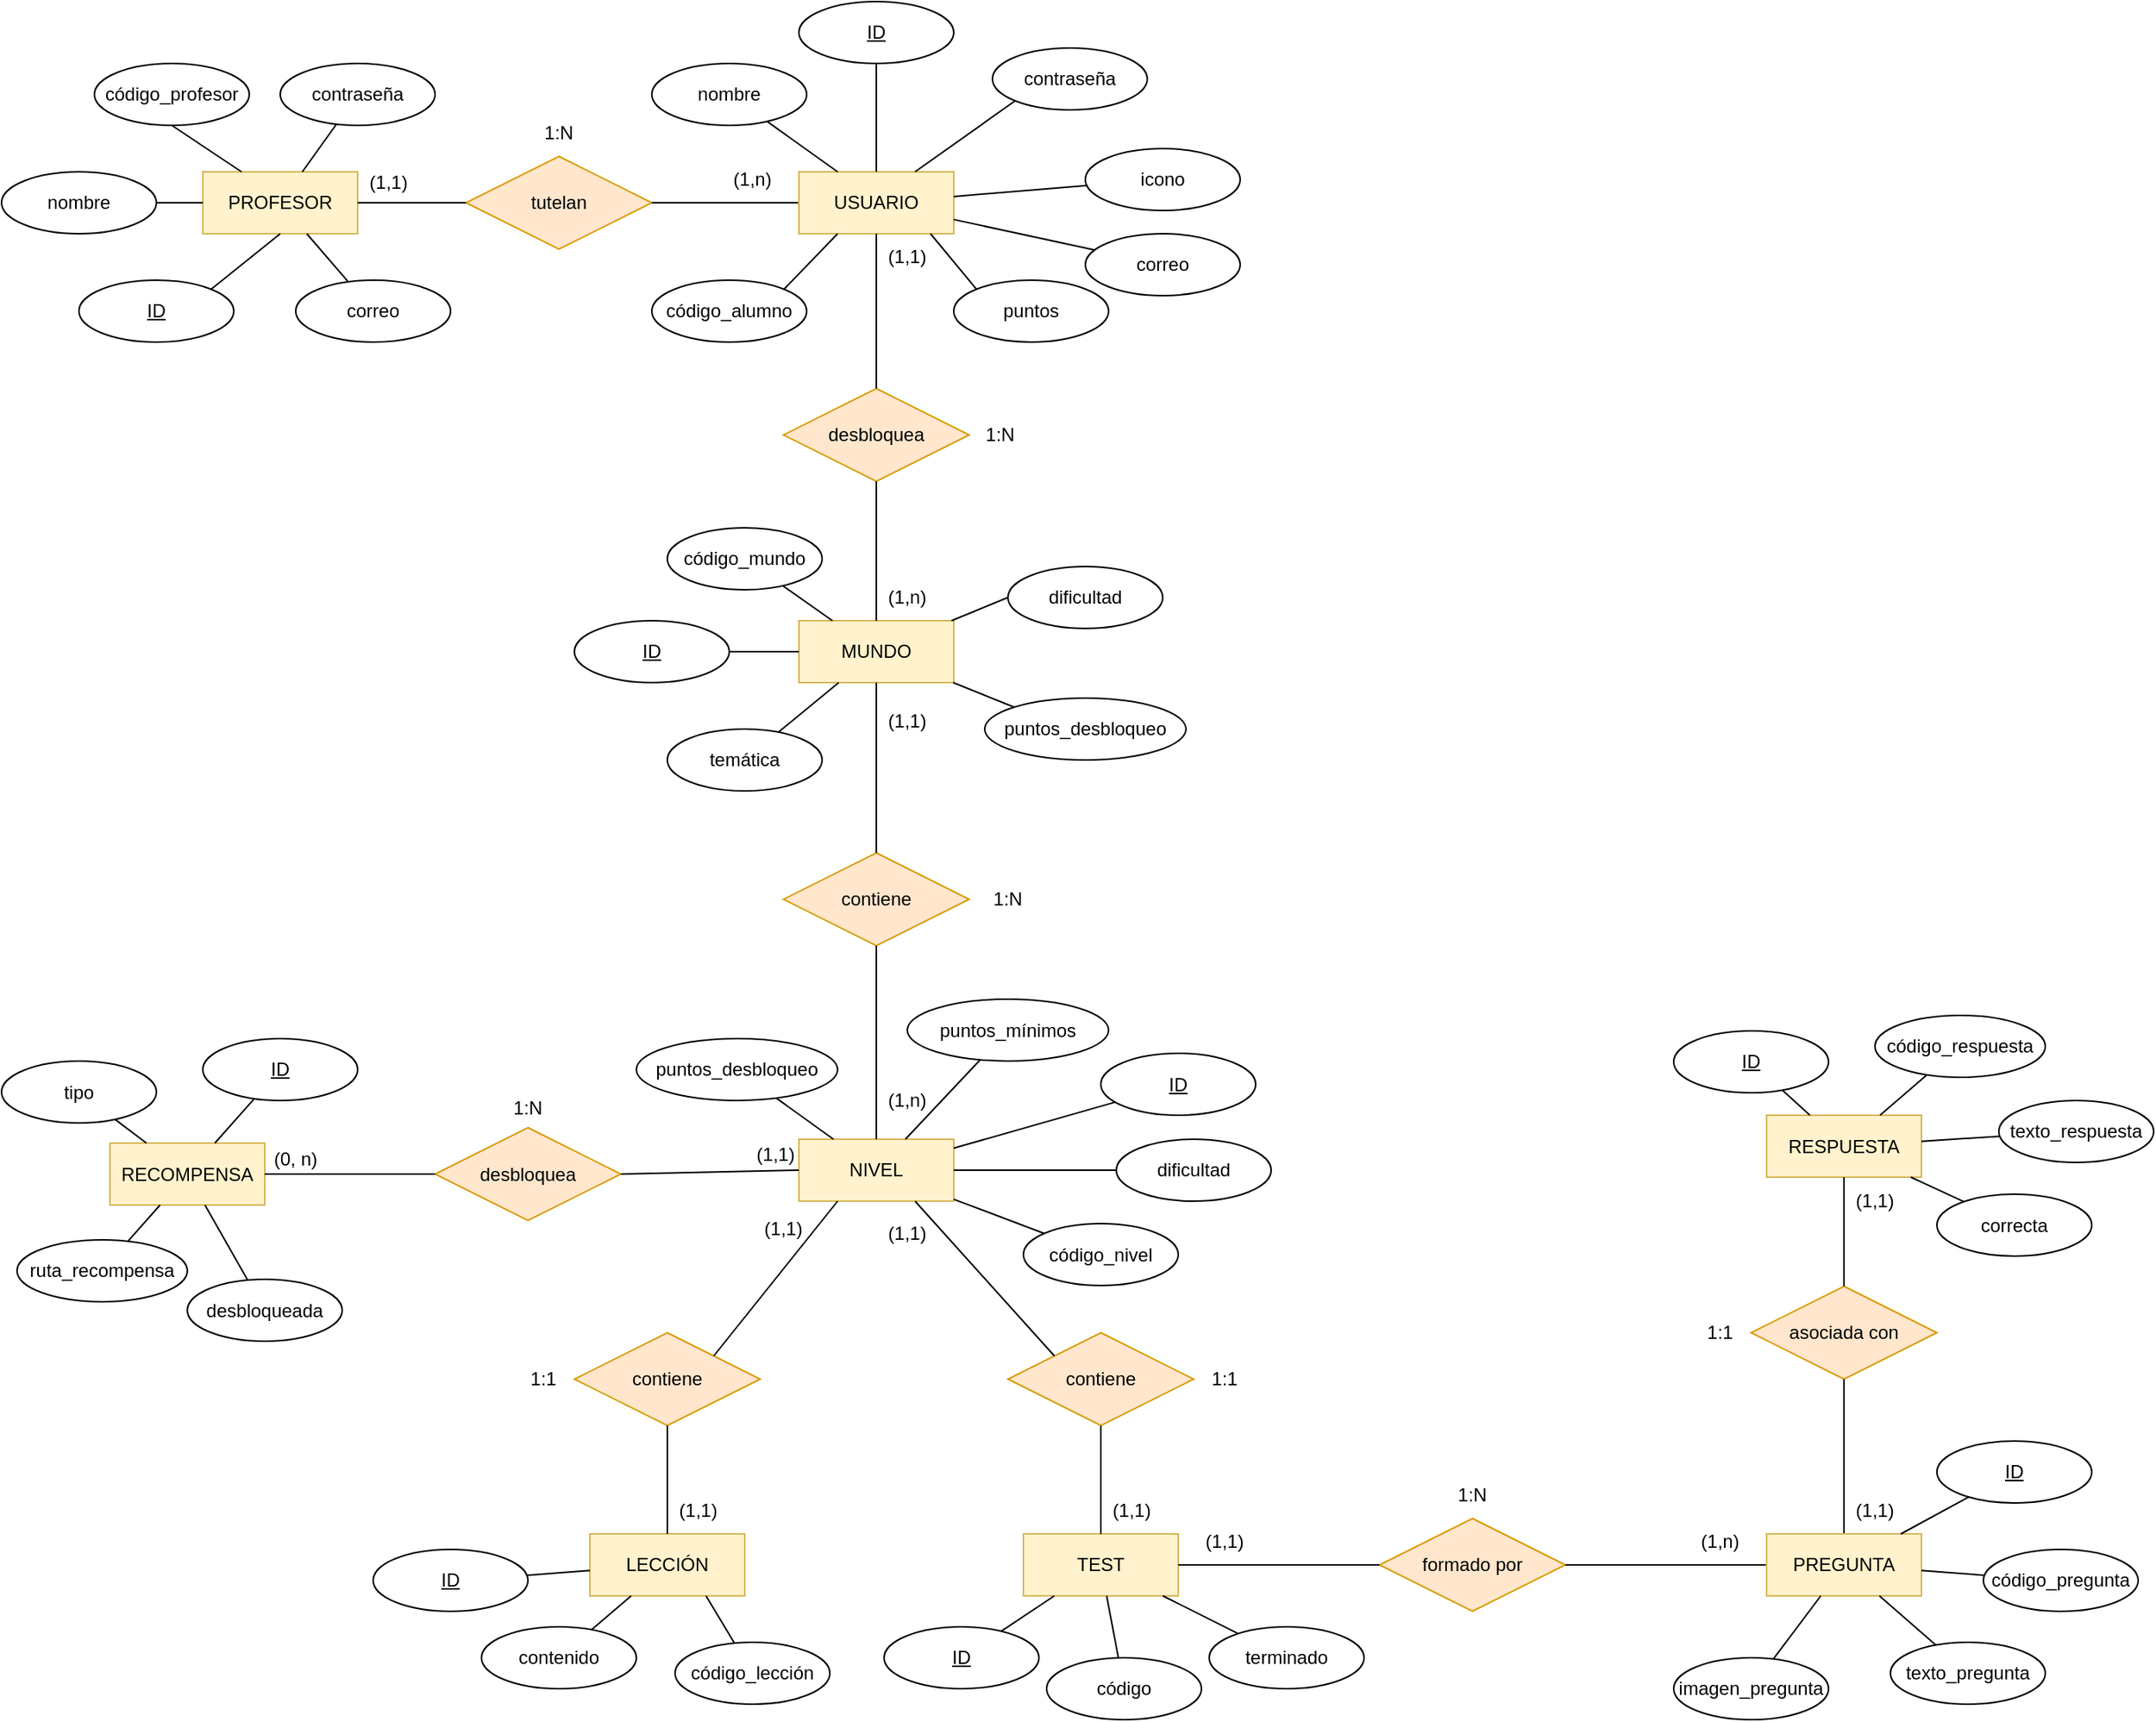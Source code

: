 <mxfile version="17.4.0" type="device"><diagram id="2SZATzoJ7jyjZa-QuBkc" name="Page-1"><mxGraphModel dx="868" dy="450" grid="1" gridSize="10" guides="1" tooltips="1" connect="1" arrows="1" fold="1" page="1" pageScale="1" pageWidth="1920" pageHeight="1200" math="0" shadow="0"><root><mxCell id="0"/><mxCell id="1" parent="0"/><mxCell id="1OOTAHwgdG0HFkxsUobN-11" value="tutelan" style="shape=rhombus;perimeter=rhombusPerimeter;whiteSpace=wrap;html=1;align=center;fillColor=#ffe6cc;strokeColor=#d79b00;" parent="1" vertex="1"><mxGeometry x="320" y="160" width="120" height="60" as="geometry"/></mxCell><mxCell id="1OOTAHwgdG0HFkxsUobN-17" value="" style="endArrow=none;html=1;rounded=0;entryX=0;entryY=0.5;entryDx=0;entryDy=0;exitX=1;exitY=0.5;exitDx=0;exitDy=0;" parent="1" source="1OOTAHwgdG0HFkxsUobN-11" target="1OOTAHwgdG0HFkxsUobN-19" edge="1"><mxGeometry relative="1" as="geometry"><mxPoint x="450" y="220" as="sourcePoint"/><mxPoint x="525" y="190.0" as="targetPoint"/></mxGeometry></mxCell><mxCell id="1OOTAHwgdG0HFkxsUobN-18" value="1:N" style="text;html=1;strokeColor=none;fillColor=none;align=center;verticalAlign=middle;whiteSpace=wrap;rounded=0;" parent="1" vertex="1"><mxGeometry x="350" y="130" width="60" height="30" as="geometry"/></mxCell><mxCell id="1OOTAHwgdG0HFkxsUobN-19" value="USUARIO" style="whiteSpace=wrap;html=1;align=center;fillColor=#fff2cc;strokeColor=#d6b656;" parent="1" vertex="1"><mxGeometry x="535" y="170" width="100" height="40" as="geometry"/></mxCell><mxCell id="1OOTAHwgdG0HFkxsUobN-20" value="PROFESOR" style="whiteSpace=wrap;html=1;align=center;fillColor=#fff2cc;strokeColor=#d6b656;" parent="1" vertex="1"><mxGeometry x="150" y="170" width="100" height="40" as="geometry"/></mxCell><mxCell id="1OOTAHwgdG0HFkxsUobN-21" value="" style="endArrow=none;html=1;rounded=0;entryX=1;entryY=0.5;entryDx=0;entryDy=0;exitX=0;exitY=0.5;exitDx=0;exitDy=0;" parent="1" source="1OOTAHwgdG0HFkxsUobN-11" target="1OOTAHwgdG0HFkxsUobN-20" edge="1"><mxGeometry relative="1" as="geometry"><mxPoint x="260" y="270" as="sourcePoint"/><mxPoint x="545" y="200.0" as="targetPoint"/></mxGeometry></mxCell><mxCell id="1OOTAHwgdG0HFkxsUobN-27" value="(1,1)" style="text;html=1;strokeColor=none;fillColor=none;align=center;verticalAlign=middle;whiteSpace=wrap;rounded=0;" parent="1" vertex="1"><mxGeometry x="240" y="162" width="60" height="30" as="geometry"/></mxCell><mxCell id="1OOTAHwgdG0HFkxsUobN-28" value="(1,n)" style="text;html=1;strokeColor=none;fillColor=none;align=center;verticalAlign=middle;whiteSpace=wrap;rounded=0;" parent="1" vertex="1"><mxGeometry x="475" y="160" width="60" height="30" as="geometry"/></mxCell><mxCell id="1OOTAHwgdG0HFkxsUobN-31" value="RECOMPENSA" style="whiteSpace=wrap;html=1;align=center;fillColor=#fff2cc;strokeColor=#d6b656;" parent="1" vertex="1"><mxGeometry x="90" y="797.5" width="100" height="40" as="geometry"/></mxCell><mxCell id="1OOTAHwgdG0HFkxsUobN-32" value="LECCIÓN" style="whiteSpace=wrap;html=1;align=center;fillColor=#fff2cc;strokeColor=#d6b656;" parent="1" vertex="1"><mxGeometry x="400" y="1050" width="100" height="40" as="geometry"/></mxCell><mxCell id="1OOTAHwgdG0HFkxsUobN-33" value="MUNDO" style="whiteSpace=wrap;html=1;align=center;fillColor=#fff2cc;strokeColor=#d6b656;" parent="1" vertex="1"><mxGeometry x="535" y="460" width="100" height="40" as="geometry"/></mxCell><mxCell id="1OOTAHwgdG0HFkxsUobN-34" value="NIVEL" style="whiteSpace=wrap;html=1;align=center;fillColor=#fff2cc;strokeColor=#d6b656;" parent="1" vertex="1"><mxGeometry x="535" y="795" width="100" height="40" as="geometry"/></mxCell><mxCell id="1OOTAHwgdG0HFkxsUobN-35" value="TEST" style="whiteSpace=wrap;html=1;align=center;fillColor=#fff2cc;strokeColor=#d6b656;" parent="1" vertex="1"><mxGeometry x="680" y="1050" width="100" height="40" as="geometry"/></mxCell><mxCell id="1OOTAHwgdG0HFkxsUobN-37" value="RESPUESTA" style="whiteSpace=wrap;html=1;align=center;fillColor=#fff2cc;strokeColor=#d6b656;" parent="1" vertex="1"><mxGeometry x="1160" y="779.5" width="100" height="40" as="geometry"/></mxCell><mxCell id="1OOTAHwgdG0HFkxsUobN-39" value="desbloquea" style="shape=rhombus;perimeter=rhombusPerimeter;whiteSpace=wrap;html=1;align=center;fillColor=#ffe6cc;strokeColor=#d79b00;" parent="1" vertex="1"><mxGeometry x="525" y="310" width="120" height="60" as="geometry"/></mxCell><mxCell id="1OOTAHwgdG0HFkxsUobN-41" value="" style="endArrow=none;html=1;rounded=0;exitX=0.5;exitY=1;exitDx=0;exitDy=0;entryX=0.5;entryY=0;entryDx=0;entryDy=0;" parent="1" source="1OOTAHwgdG0HFkxsUobN-19" target="1OOTAHwgdG0HFkxsUobN-39" edge="1"><mxGeometry relative="1" as="geometry"><mxPoint x="510" y="330" as="sourcePoint"/><mxPoint x="670" y="330" as="targetPoint"/></mxGeometry></mxCell><mxCell id="1OOTAHwgdG0HFkxsUobN-42" value="" style="endArrow=none;html=1;rounded=0;exitX=0.5;exitY=1;exitDx=0;exitDy=0;entryX=0.5;entryY=0;entryDx=0;entryDy=0;" parent="1" source="1OOTAHwgdG0HFkxsUobN-39" target="1OOTAHwgdG0HFkxsUobN-33" edge="1"><mxGeometry relative="1" as="geometry"><mxPoint x="595.0" y="290.0" as="sourcePoint"/><mxPoint x="595.0" y="350.0" as="targetPoint"/></mxGeometry></mxCell><mxCell id="1OOTAHwgdG0HFkxsUobN-43" value="1:N" style="text;html=1;strokeColor=none;fillColor=none;align=center;verticalAlign=middle;whiteSpace=wrap;rounded=0;" parent="1" vertex="1"><mxGeometry x="635" y="325" width="60" height="30" as="geometry"/></mxCell><mxCell id="1OOTAHwgdG0HFkxsUobN-44" value="(1,1)" style="text;html=1;strokeColor=none;fillColor=none;align=center;verticalAlign=middle;whiteSpace=wrap;rounded=0;" parent="1" vertex="1"><mxGeometry x="575" y="210" width="60" height="30" as="geometry"/></mxCell><mxCell id="1OOTAHwgdG0HFkxsUobN-45" value="(1,n)" style="text;html=1;strokeColor=none;fillColor=none;align=center;verticalAlign=middle;whiteSpace=wrap;rounded=0;" parent="1" vertex="1"><mxGeometry x="575" y="430" width="60" height="30" as="geometry"/></mxCell><mxCell id="1OOTAHwgdG0HFkxsUobN-46" value="contiene" style="shape=rhombus;perimeter=rhombusPerimeter;whiteSpace=wrap;html=1;align=center;fillColor=#ffe6cc;strokeColor=#d79b00;" parent="1" vertex="1"><mxGeometry x="525" y="610" width="120" height="60" as="geometry"/></mxCell><mxCell id="1OOTAHwgdG0HFkxsUobN-47" value="" style="endArrow=none;html=1;rounded=0;exitX=0.5;exitY=1;exitDx=0;exitDy=0;entryX=0.5;entryY=0;entryDx=0;entryDy=0;" parent="1" source="1OOTAHwgdG0HFkxsUobN-33" target="1OOTAHwgdG0HFkxsUobN-46" edge="1"><mxGeometry relative="1" as="geometry"><mxPoint x="510" y="610" as="sourcePoint"/><mxPoint x="670" y="610" as="targetPoint"/></mxGeometry></mxCell><mxCell id="1OOTAHwgdG0HFkxsUobN-48" value="" style="endArrow=none;html=1;rounded=0;exitX=0.5;exitY=1;exitDx=0;exitDy=0;entryX=0.5;entryY=0;entryDx=0;entryDy=0;" parent="1" source="1OOTAHwgdG0HFkxsUobN-46" target="1OOTAHwgdG0HFkxsUobN-34" edge="1"><mxGeometry relative="1" as="geometry"><mxPoint x="510" y="610" as="sourcePoint"/><mxPoint x="670" y="610" as="targetPoint"/></mxGeometry></mxCell><mxCell id="1OOTAHwgdG0HFkxsUobN-49" value="desbloquea" style="shape=rhombus;perimeter=rhombusPerimeter;whiteSpace=wrap;html=1;align=center;fillColor=#ffe6cc;strokeColor=#d79b00;" parent="1" vertex="1"><mxGeometry x="300" y="787.5" width="120" height="60" as="geometry"/></mxCell><mxCell id="J61Rb-ca9GSPEGgq18AX-1" value="" style="endArrow=none;html=1;rounded=0;entryX=1;entryY=0.5;entryDx=0;entryDy=0;" parent="1" source="1OOTAHwgdG0HFkxsUobN-49" target="1OOTAHwgdG0HFkxsUobN-31" edge="1"><mxGeometry relative="1" as="geometry"><mxPoint x="280" y="815" as="sourcePoint"/><mxPoint x="505" y="805" as="targetPoint"/></mxGeometry></mxCell><mxCell id="J61Rb-ca9GSPEGgq18AX-2" value="" style="endArrow=none;html=1;rounded=0;exitX=0;exitY=0.5;exitDx=0;exitDy=0;entryX=1;entryY=0.5;entryDx=0;entryDy=0;" parent="1" source="1OOTAHwgdG0HFkxsUobN-34" target="1OOTAHwgdG0HFkxsUobN-49" edge="1"><mxGeometry relative="1" as="geometry"><mxPoint x="605" y="765" as="sourcePoint"/><mxPoint x="605" y="815" as="targetPoint"/></mxGeometry></mxCell><mxCell id="J61Rb-ca9GSPEGgq18AX-5" value="contiene" style="shape=rhombus;perimeter=rhombusPerimeter;whiteSpace=wrap;html=1;align=center;fillColor=#ffe6cc;strokeColor=#d79b00;" parent="1" vertex="1"><mxGeometry x="390" y="920" width="120" height="60" as="geometry"/></mxCell><mxCell id="J61Rb-ca9GSPEGgq18AX-6" value="contiene" style="shape=rhombus;perimeter=rhombusPerimeter;whiteSpace=wrap;html=1;align=center;fillColor=#ffe6cc;strokeColor=#d79b00;" parent="1" vertex="1"><mxGeometry x="670" y="920" width="120" height="60" as="geometry"/></mxCell><mxCell id="J61Rb-ca9GSPEGgq18AX-7" value="formado por" style="shape=rhombus;perimeter=rhombusPerimeter;whiteSpace=wrap;html=1;align=center;fillColor=#ffe6cc;strokeColor=#d79b00;" parent="1" vertex="1"><mxGeometry x="910" y="1040" width="120" height="60" as="geometry"/></mxCell><mxCell id="J61Rb-ca9GSPEGgq18AX-8" value="asociada con" style="shape=rhombus;perimeter=rhombusPerimeter;whiteSpace=wrap;html=1;align=center;fillColor=#ffe6cc;strokeColor=#d79b00;" parent="1" vertex="1"><mxGeometry x="1150" y="890" width="120" height="60" as="geometry"/></mxCell><mxCell id="J61Rb-ca9GSPEGgq18AX-9" value="" style="endArrow=none;html=1;rounded=0;exitX=0.25;exitY=1;exitDx=0;exitDy=0;entryX=1;entryY=0;entryDx=0;entryDy=0;" parent="1" source="1OOTAHwgdG0HFkxsUobN-34" target="J61Rb-ca9GSPEGgq18AX-5" edge="1"><mxGeometry relative="1" as="geometry"><mxPoint x="545" y="825" as="sourcePoint"/><mxPoint x="500" y="825" as="targetPoint"/></mxGeometry></mxCell><mxCell id="J61Rb-ca9GSPEGgq18AX-10" value="" style="endArrow=none;html=1;rounded=0;exitX=0.75;exitY=1;exitDx=0;exitDy=0;entryX=0;entryY=0;entryDx=0;entryDy=0;" parent="1" source="1OOTAHwgdG0HFkxsUobN-34" target="J61Rb-ca9GSPEGgq18AX-6" edge="1"><mxGeometry relative="1" as="geometry"><mxPoint x="555" y="760" as="sourcePoint"/><mxPoint x="510" y="760" as="targetPoint"/></mxGeometry></mxCell><mxCell id="J61Rb-ca9GSPEGgq18AX-11" value="" style="endArrow=none;html=1;rounded=0;entryX=0.5;entryY=0;entryDx=0;entryDy=0;" parent="1" source="J61Rb-ca9GSPEGgq18AX-5" target="1OOTAHwgdG0HFkxsUobN-32" edge="1"><mxGeometry relative="1" as="geometry"><mxPoint x="620.0" y="930" as="sourcePoint"/><mxPoint x="640.0" y="985" as="targetPoint"/></mxGeometry></mxCell><mxCell id="J61Rb-ca9GSPEGgq18AX-12" value="" style="endArrow=none;html=1;rounded=0;exitX=0.5;exitY=1;exitDx=0;exitDy=0;entryX=0.5;entryY=0;entryDx=0;entryDy=0;" parent="1" source="J61Rb-ca9GSPEGgq18AX-6" target="1OOTAHwgdG0HFkxsUobN-35" edge="1"><mxGeometry relative="1" as="geometry"><mxPoint x="660.0" y="945" as="sourcePoint"/><mxPoint x="680.0" y="1000" as="targetPoint"/></mxGeometry></mxCell><mxCell id="J61Rb-ca9GSPEGgq18AX-14" value="" style="endArrow=none;html=1;rounded=0;entryX=1;entryY=0.5;entryDx=0;entryDy=0;" parent="1" source="AXG7xw45uUZ14vOBNyc1-51" target="J61Rb-ca9GSPEGgq18AX-7" edge="1"><mxGeometry relative="1" as="geometry"><mxPoint x="1240" y="1070" as="sourcePoint"/><mxPoint x="1670" y="880.5" as="targetPoint"/></mxGeometry></mxCell><mxCell id="J61Rb-ca9GSPEGgq18AX-15" value="" style="endArrow=none;html=1;rounded=0;exitX=0.5;exitY=0;exitDx=0;exitDy=0;entryX=0.5;entryY=1;entryDx=0;entryDy=0;" parent="1" source="J61Rb-ca9GSPEGgq18AX-8" target="1OOTAHwgdG0HFkxsUobN-37" edge="1"><mxGeometry relative="1" as="geometry"><mxPoint x="1420" y="995" as="sourcePoint"/><mxPoint x="1410" y="1025" as="targetPoint"/></mxGeometry></mxCell><mxCell id="J61Rb-ca9GSPEGgq18AX-16" value="" style="endArrow=none;html=1;rounded=0;entryX=0.5;entryY=1;entryDx=0;entryDy=0;" parent="1" source="AXG7xw45uUZ14vOBNyc1-51" target="J61Rb-ca9GSPEGgq18AX-8" edge="1"><mxGeometry relative="1" as="geometry"><mxPoint x="1210" y="1050" as="sourcePoint"/><mxPoint x="1420" y="965" as="targetPoint"/></mxGeometry></mxCell><mxCell id="J61Rb-ca9GSPEGgq18AX-17" value="(1,n)" style="text;html=1;strokeColor=none;fillColor=none;align=center;verticalAlign=middle;whiteSpace=wrap;rounded=0;" parent="1" vertex="1"><mxGeometry x="575" y="755" width="60" height="30" as="geometry"/></mxCell><mxCell id="J61Rb-ca9GSPEGgq18AX-18" value="(1,1)" style="text;html=1;strokeColor=none;fillColor=none;align=center;verticalAlign=middle;whiteSpace=wrap;rounded=0;" parent="1" vertex="1"><mxGeometry x="575" y="510" width="60" height="30" as="geometry"/></mxCell><mxCell id="J61Rb-ca9GSPEGgq18AX-19" value="1:N" style="text;html=1;strokeColor=none;fillColor=none;align=center;verticalAlign=middle;whiteSpace=wrap;rounded=0;" parent="1" vertex="1"><mxGeometry x="640" y="625" width="60" height="30" as="geometry"/></mxCell><mxCell id="J61Rb-ca9GSPEGgq18AX-20" value="(1,1)" style="text;html=1;strokeColor=none;fillColor=none;align=center;verticalAlign=middle;whiteSpace=wrap;rounded=0;" parent="1" vertex="1"><mxGeometry x="490" y="790" width="60" height="30" as="geometry"/></mxCell><mxCell id="J61Rb-ca9GSPEGgq18AX-21" value="(0, n)" style="text;html=1;strokeColor=none;fillColor=none;align=center;verticalAlign=middle;whiteSpace=wrap;rounded=0;" parent="1" vertex="1"><mxGeometry x="180" y="792.5" width="60" height="30" as="geometry"/></mxCell><mxCell id="J61Rb-ca9GSPEGgq18AX-22" value="1:N" style="text;html=1;strokeColor=none;fillColor=none;align=center;verticalAlign=middle;whiteSpace=wrap;rounded=0;" parent="1" vertex="1"><mxGeometry x="330" y="760" width="60" height="30" as="geometry"/></mxCell><mxCell id="J61Rb-ca9GSPEGgq18AX-26" value="(1,1)" style="text;html=1;strokeColor=none;fillColor=none;align=center;verticalAlign=middle;whiteSpace=wrap;rounded=0;" parent="1" vertex="1"><mxGeometry x="440" y="1020" width="60" height="30" as="geometry"/></mxCell><mxCell id="J61Rb-ca9GSPEGgq18AX-27" value="(1,1)" style="text;html=1;strokeColor=none;fillColor=none;align=center;verticalAlign=middle;whiteSpace=wrap;rounded=0;" parent="1" vertex="1"><mxGeometry x="495" y="837.5" width="60" height="30" as="geometry"/></mxCell><mxCell id="J61Rb-ca9GSPEGgq18AX-28" value="(1,1)" style="text;html=1;strokeColor=none;fillColor=none;align=center;verticalAlign=middle;whiteSpace=wrap;rounded=0;" parent="1" vertex="1"><mxGeometry x="720" y="1020" width="60" height="30" as="geometry"/></mxCell><mxCell id="J61Rb-ca9GSPEGgq18AX-29" value="(1,1)" style="text;html=1;strokeColor=none;fillColor=none;align=center;verticalAlign=middle;whiteSpace=wrap;rounded=0;" parent="1" vertex="1"><mxGeometry x="780" y="1040" width="60" height="30" as="geometry"/></mxCell><mxCell id="J61Rb-ca9GSPEGgq18AX-30" value="1:1" style="text;html=1;strokeColor=none;fillColor=none;align=center;verticalAlign=middle;whiteSpace=wrap;rounded=0;" parent="1" vertex="1"><mxGeometry x="340" y="935" width="60" height="30" as="geometry"/></mxCell><mxCell id="J61Rb-ca9GSPEGgq18AX-31" value="1:1" style="text;html=1;strokeColor=none;fillColor=none;align=center;verticalAlign=middle;whiteSpace=wrap;rounded=0;" parent="1" vertex="1"><mxGeometry x="780" y="935" width="60" height="30" as="geometry"/></mxCell><mxCell id="J61Rb-ca9GSPEGgq18AX-32" value="(1,n)" style="text;html=1;strokeColor=none;fillColor=none;align=center;verticalAlign=middle;whiteSpace=wrap;rounded=0;" parent="1" vertex="1"><mxGeometry x="1100" y="1040" width="60" height="30" as="geometry"/></mxCell><mxCell id="J61Rb-ca9GSPEGgq18AX-33" value="(1,1)" style="text;html=1;strokeColor=none;fillColor=none;align=center;verticalAlign=middle;whiteSpace=wrap;rounded=0;" parent="1" vertex="1"><mxGeometry x="575" y="840.5" width="60" height="30" as="geometry"/></mxCell><mxCell id="J61Rb-ca9GSPEGgq18AX-34" value="" style="endArrow=none;html=1;rounded=0;" parent="1" source="J61Rb-ca9GSPEGgq18AX-7" target="1OOTAHwgdG0HFkxsUobN-35" edge="1"><mxGeometry relative="1" as="geometry"><mxPoint x="910" y="1005" as="sourcePoint"/><mxPoint x="920" y="990" as="targetPoint"/></mxGeometry></mxCell><mxCell id="J61Rb-ca9GSPEGgq18AX-35" value="1:N" style="text;html=1;strokeColor=none;fillColor=none;align=center;verticalAlign=middle;whiteSpace=wrap;rounded=0;" parent="1" vertex="1"><mxGeometry x="940" y="1010" width="60" height="30" as="geometry"/></mxCell><mxCell id="J61Rb-ca9GSPEGgq18AX-36" value="(1,1)" style="text;html=1;strokeColor=none;fillColor=none;align=center;verticalAlign=middle;whiteSpace=wrap;rounded=0;" parent="1" vertex="1"><mxGeometry x="1200" y="1020" width="60" height="30" as="geometry"/></mxCell><mxCell id="J61Rb-ca9GSPEGgq18AX-37" value="(1,1)" style="text;html=1;strokeColor=none;fillColor=none;align=center;verticalAlign=middle;whiteSpace=wrap;rounded=0;" parent="1" vertex="1"><mxGeometry x="1200" y="819.5" width="60" height="30" as="geometry"/></mxCell><mxCell id="J61Rb-ca9GSPEGgq18AX-38" value="1:1" style="text;html=1;strokeColor=none;fillColor=none;align=center;verticalAlign=middle;whiteSpace=wrap;rounded=0;" parent="1" vertex="1"><mxGeometry x="1100" y="905" width="60" height="30" as="geometry"/></mxCell><mxCell id="AXG7xw45uUZ14vOBNyc1-2" value="ID" style="ellipse;whiteSpace=wrap;html=1;align=center;fontStyle=4;" parent="1" vertex="1"><mxGeometry x="70" y="240" width="100" height="40" as="geometry"/></mxCell><mxCell id="AXG7xw45uUZ14vOBNyc1-3" value="nombre" style="ellipse;whiteSpace=wrap;html=1;align=center;" parent="1" vertex="1"><mxGeometry x="20" y="170" width="100" height="40" as="geometry"/></mxCell><mxCell id="AXG7xw45uUZ14vOBNyc1-4" value="código_profesor" style="ellipse;whiteSpace=wrap;html=1;align=center;" parent="1" vertex="1"><mxGeometry x="80" y="100" width="100" height="40" as="geometry"/></mxCell><mxCell id="AXG7xw45uUZ14vOBNyc1-5" value="" style="endArrow=none;html=1;rounded=0;entryX=0.5;entryY=1;entryDx=0;entryDy=0;exitX=1;exitY=0;exitDx=0;exitDy=0;" parent="1" source="AXG7xw45uUZ14vOBNyc1-2" target="1OOTAHwgdG0HFkxsUobN-20" edge="1"><mxGeometry relative="1" as="geometry"><mxPoint x="450" y="200.0" as="sourcePoint"/><mxPoint x="545" y="200.0" as="targetPoint"/></mxGeometry></mxCell><mxCell id="AXG7xw45uUZ14vOBNyc1-6" value="" style="endArrow=none;html=1;rounded=0;exitX=1;exitY=0.5;exitDx=0;exitDy=0;" parent="1" source="AXG7xw45uUZ14vOBNyc1-3" edge="1"><mxGeometry relative="1" as="geometry"><mxPoint x="460" y="210.0" as="sourcePoint"/><mxPoint x="150" y="190" as="targetPoint"/></mxGeometry></mxCell><mxCell id="AXG7xw45uUZ14vOBNyc1-7" value="" style="endArrow=none;html=1;rounded=0;entryX=0.25;entryY=0;entryDx=0;entryDy=0;exitX=0.5;exitY=1;exitDx=0;exitDy=0;" parent="1" source="AXG7xw45uUZ14vOBNyc1-4" target="1OOTAHwgdG0HFkxsUobN-20" edge="1"><mxGeometry relative="1" as="geometry"><mxPoint x="470" y="220.0" as="sourcePoint"/><mxPoint x="565" y="220.0" as="targetPoint"/></mxGeometry></mxCell><mxCell id="AXG7xw45uUZ14vOBNyc1-8" value="ID" style="ellipse;whiteSpace=wrap;html=1;align=center;fontStyle=4;" parent="1" vertex="1"><mxGeometry x="535" y="60" width="100" height="40" as="geometry"/></mxCell><mxCell id="AXG7xw45uUZ14vOBNyc1-9" value="nombre" style="ellipse;whiteSpace=wrap;html=1;align=center;" parent="1" vertex="1"><mxGeometry x="440" y="100" width="100" height="40" as="geometry"/></mxCell><mxCell id="AXG7xw45uUZ14vOBNyc1-10" value="código_alumno" style="ellipse;whiteSpace=wrap;html=1;align=center;" parent="1" vertex="1"><mxGeometry x="440" y="240" width="100" height="40" as="geometry"/></mxCell><mxCell id="AXG7xw45uUZ14vOBNyc1-11" value="contraseña" style="ellipse;whiteSpace=wrap;html=1;align=center;" parent="1" vertex="1"><mxGeometry x="660" y="90" width="100" height="40" as="geometry"/></mxCell><mxCell id="AXG7xw45uUZ14vOBNyc1-12" value="icono" style="ellipse;whiteSpace=wrap;html=1;align=center;" parent="1" vertex="1"><mxGeometry x="720" y="155" width="100" height="40" as="geometry"/></mxCell><mxCell id="AXG7xw45uUZ14vOBNyc1-13" value="puntos" style="ellipse;whiteSpace=wrap;html=1;align=center;" parent="1" vertex="1"><mxGeometry x="635" y="240" width="100" height="40" as="geometry"/></mxCell><mxCell id="AXG7xw45uUZ14vOBNyc1-14" value="" style="endArrow=none;html=1;rounded=0;entryX=0.25;entryY=1;entryDx=0;entryDy=0;exitX=1;exitY=0;exitDx=0;exitDy=0;" parent="1" source="AXG7xw45uUZ14vOBNyc1-10" target="1OOTAHwgdG0HFkxsUobN-19" edge="1"><mxGeometry relative="1" as="geometry"><mxPoint x="140" y="150.0" as="sourcePoint"/><mxPoint x="185" y="180.0" as="targetPoint"/></mxGeometry></mxCell><mxCell id="AXG7xw45uUZ14vOBNyc1-15" value="" style="endArrow=none;html=1;rounded=0;entryX=0.75;entryY=0;entryDx=0;entryDy=0;exitX=0;exitY=0;exitDx=0;exitDy=0;" parent="1" source="AXG7xw45uUZ14vOBNyc1-13" target="1OOTAHwgdG0HFkxsUobN-44" edge="1"><mxGeometry relative="1" as="geometry"><mxPoint x="535.355" y="255.858" as="sourcePoint"/><mxPoint x="570" y="220.0" as="targetPoint"/></mxGeometry></mxCell><mxCell id="AXG7xw45uUZ14vOBNyc1-16" value="" style="endArrow=none;html=1;rounded=0;entryX=0.25;entryY=0;entryDx=0;entryDy=0;" parent="1" source="AXG7xw45uUZ14vOBNyc1-9" target="1OOTAHwgdG0HFkxsUobN-19" edge="1"><mxGeometry relative="1" as="geometry"><mxPoint x="545.355" y="265.858" as="sourcePoint"/><mxPoint x="560" y="180" as="targetPoint"/></mxGeometry></mxCell><mxCell id="AXG7xw45uUZ14vOBNyc1-17" value="" style="endArrow=none;html=1;rounded=0;entryX=0.5;entryY=0;entryDx=0;entryDy=0;" parent="1" source="AXG7xw45uUZ14vOBNyc1-8" target="1OOTAHwgdG0HFkxsUobN-19" edge="1"><mxGeometry relative="1" as="geometry"><mxPoint x="555.355" y="275.858" as="sourcePoint"/><mxPoint x="590" y="240.0" as="targetPoint"/></mxGeometry></mxCell><mxCell id="AXG7xw45uUZ14vOBNyc1-18" value="" style="endArrow=none;html=1;rounded=0;entryX=0.75;entryY=0;entryDx=0;entryDy=0;exitX=0;exitY=1;exitDx=0;exitDy=0;" parent="1" source="AXG7xw45uUZ14vOBNyc1-11" target="1OOTAHwgdG0HFkxsUobN-19" edge="1"><mxGeometry relative="1" as="geometry"><mxPoint x="565.355" y="285.858" as="sourcePoint"/><mxPoint x="600" y="250.0" as="targetPoint"/></mxGeometry></mxCell><mxCell id="AXG7xw45uUZ14vOBNyc1-19" value="" style="endArrow=none;html=1;rounded=0;" parent="1" source="AXG7xw45uUZ14vOBNyc1-12" target="1OOTAHwgdG0HFkxsUobN-19" edge="1"><mxGeometry relative="1" as="geometry"><mxPoint x="575.355" y="295.858" as="sourcePoint"/><mxPoint x="840" y="120" as="targetPoint"/></mxGeometry></mxCell><mxCell id="AXG7xw45uUZ14vOBNyc1-20" value="ID" style="ellipse;whiteSpace=wrap;html=1;align=center;fontStyle=4;" parent="1" vertex="1"><mxGeometry x="390" y="460" width="100" height="40" as="geometry"/></mxCell><mxCell id="AXG7xw45uUZ14vOBNyc1-21" value="código_mundo" style="ellipse;whiteSpace=wrap;html=1;align=center;" parent="1" vertex="1"><mxGeometry x="450" y="400" width="100" height="40" as="geometry"/></mxCell><mxCell id="AXG7xw45uUZ14vOBNyc1-22" value="temática" style="ellipse;whiteSpace=wrap;html=1;align=center;" parent="1" vertex="1"><mxGeometry x="450" y="530" width="100" height="40" as="geometry"/></mxCell><mxCell id="AXG7xw45uUZ14vOBNyc1-23" value="dificultad" style="ellipse;whiteSpace=wrap;html=1;align=center;" parent="1" vertex="1"><mxGeometry x="670" y="425" width="100" height="40" as="geometry"/></mxCell><mxCell id="AXG7xw45uUZ14vOBNyc1-24" value="puntos_desbloqueo" style="ellipse;whiteSpace=wrap;html=1;align=center;" parent="1" vertex="1"><mxGeometry x="655" y="510" width="130" height="40" as="geometry"/></mxCell><mxCell id="AXG7xw45uUZ14vOBNyc1-25" value="" style="endArrow=none;html=1;rounded=0;exitX=0;exitY=0.5;exitDx=0;exitDy=0;" parent="1" source="AXG7xw45uUZ14vOBNyc1-23" target="1OOTAHwgdG0HFkxsUobN-33" edge="1"><mxGeometry relative="1" as="geometry"><mxPoint x="659.645" y="255.858" as="sourcePoint"/><mxPoint x="630" y="220.0" as="targetPoint"/></mxGeometry></mxCell><mxCell id="AXG7xw45uUZ14vOBNyc1-26" value="" style="endArrow=none;html=1;rounded=0;entryX=0;entryY=0;entryDx=0;entryDy=0;" parent="1" source="1OOTAHwgdG0HFkxsUobN-33" target="AXG7xw45uUZ14vOBNyc1-24" edge="1"><mxGeometry relative="1" as="geometry"><mxPoint x="680.0" y="455" as="sourcePoint"/><mxPoint x="643.571" y="470" as="targetPoint"/></mxGeometry></mxCell><mxCell id="AXG7xw45uUZ14vOBNyc1-27" value="" style="endArrow=none;html=1;rounded=0;" parent="1" source="AXG7xw45uUZ14vOBNyc1-21" target="1OOTAHwgdG0HFkxsUobN-33" edge="1"><mxGeometry relative="1" as="geometry"><mxPoint x="644.912" y="510" as="sourcePoint"/><mxPoint x="684.293" y="525.78" as="targetPoint"/></mxGeometry></mxCell><mxCell id="AXG7xw45uUZ14vOBNyc1-28" value="" style="endArrow=none;html=1;rounded=0;" parent="1" source="AXG7xw45uUZ14vOBNyc1-20" target="1OOTAHwgdG0HFkxsUobN-33" edge="1"><mxGeometry relative="1" as="geometry"><mxPoint x="534.335" y="447.471" as="sourcePoint"/><mxPoint x="566.667" y="470" as="targetPoint"/></mxGeometry></mxCell><mxCell id="AXG7xw45uUZ14vOBNyc1-29" value="" style="endArrow=none;html=1;rounded=0;" parent="1" source="AXG7xw45uUZ14vOBNyc1-22" target="1OOTAHwgdG0HFkxsUobN-33" edge="1"><mxGeometry relative="1" as="geometry"><mxPoint x="500" y="490" as="sourcePoint"/><mxPoint x="545" y="490" as="targetPoint"/></mxGeometry></mxCell><mxCell id="AXG7xw45uUZ14vOBNyc1-30" value="ID" style="ellipse;whiteSpace=wrap;html=1;align=center;fontStyle=4;" parent="1" vertex="1"><mxGeometry x="150" y="730" width="100" height="40" as="geometry"/></mxCell><mxCell id="AXG7xw45uUZ14vOBNyc1-31" value="tipo" style="ellipse;whiteSpace=wrap;html=1;align=center;" parent="1" vertex="1"><mxGeometry x="20" y="744.5" width="100" height="40" as="geometry"/></mxCell><mxCell id="AXG7xw45uUZ14vOBNyc1-32" value="ruta_recompensa" style="ellipse;whiteSpace=wrap;html=1;align=center;" parent="1" vertex="1"><mxGeometry x="30" y="860" width="110" height="40" as="geometry"/></mxCell><mxCell id="AXG7xw45uUZ14vOBNyc1-33" value="desbloqueada" style="ellipse;whiteSpace=wrap;html=1;align=center;" parent="1" vertex="1"><mxGeometry x="140" y="885.5" width="100" height="40" as="geometry"/></mxCell><mxCell id="AXG7xw45uUZ14vOBNyc1-34" value="" style="endArrow=none;html=1;rounded=0;" parent="1" source="1OOTAHwgdG0HFkxsUobN-31" target="AXG7xw45uUZ14vOBNyc1-30" edge="1"><mxGeometry relative="1" as="geometry"><mxPoint x="341.463" y="825.732" as="sourcePoint"/><mxPoint x="200" y="827.5" as="targetPoint"/></mxGeometry></mxCell><mxCell id="AXG7xw45uUZ14vOBNyc1-35" value="" style="endArrow=none;html=1;rounded=0;" parent="1" source="AXG7xw45uUZ14vOBNyc1-31" target="1OOTAHwgdG0HFkxsUobN-31" edge="1"><mxGeometry relative="1" as="geometry"><mxPoint x="167.741" y="807.5" as="sourcePoint"/><mxPoint x="193.17" y="778.833" as="targetPoint"/></mxGeometry></mxCell><mxCell id="AXG7xw45uUZ14vOBNyc1-36" value="" style="endArrow=none;html=1;rounded=0;" parent="1" source="AXG7xw45uUZ14vOBNyc1-32" target="1OOTAHwgdG0HFkxsUobN-31" edge="1"><mxGeometry relative="1" as="geometry"><mxPoint x="103.128" y="792.232" as="sourcePoint"/><mxPoint x="123.585" y="807.5" as="targetPoint"/></mxGeometry></mxCell><mxCell id="AXG7xw45uUZ14vOBNyc1-37" value="" style="endArrow=none;html=1;rounded=0;" parent="1" source="AXG7xw45uUZ14vOBNyc1-33" target="1OOTAHwgdG0HFkxsUobN-31" edge="1"><mxGeometry relative="1" as="geometry"><mxPoint x="100.714" y="871.797" as="sourcePoint"/><mxPoint x="127.6" y="847.5" as="targetPoint"/></mxGeometry></mxCell><mxCell id="AXG7xw45uUZ14vOBNyc1-38" value="ID" style="ellipse;whiteSpace=wrap;html=1;align=center;fontStyle=4;" parent="1" vertex="1"><mxGeometry x="260" y="1060" width="100" height="40" as="geometry"/></mxCell><mxCell id="AXG7xw45uUZ14vOBNyc1-39" value="código_lección" style="ellipse;whiteSpace=wrap;html=1;align=center;" parent="1" vertex="1"><mxGeometry x="455" y="1120" width="100" height="40" as="geometry"/></mxCell><mxCell id="AXG7xw45uUZ14vOBNyc1-40" value="contenido" style="ellipse;whiteSpace=wrap;html=1;align=center;" parent="1" vertex="1"><mxGeometry x="330" y="1110" width="100" height="40" as="geometry"/></mxCell><mxCell id="AXG7xw45uUZ14vOBNyc1-41" value="" style="endArrow=none;html=1;rounded=0;" parent="1" source="AXG7xw45uUZ14vOBNyc1-38" target="1OOTAHwgdG0HFkxsUobN-32" edge="1"><mxGeometry relative="1" as="geometry"><mxPoint x="188.802" y="876.008" as="sourcePoint"/><mxPoint x="161.364" y="827.5" as="targetPoint"/></mxGeometry></mxCell><mxCell id="AXG7xw45uUZ14vOBNyc1-42" value="" style="endArrow=none;html=1;rounded=0;" parent="1" source="AXG7xw45uUZ14vOBNyc1-40" target="1OOTAHwgdG0HFkxsUobN-32" edge="1"><mxGeometry relative="1" as="geometry"><mxPoint x="369.382" y="1086.865" as="sourcePoint"/><mxPoint x="410" y="1083.571" as="targetPoint"/></mxGeometry></mxCell><mxCell id="AXG7xw45uUZ14vOBNyc1-43" value="" style="endArrow=none;html=1;rounded=0;entryX=0.75;entryY=1;entryDx=0;entryDy=0;" parent="1" source="AXG7xw45uUZ14vOBNyc1-39" target="1OOTAHwgdG0HFkxsUobN-32" edge="1"><mxGeometry relative="1" as="geometry"><mxPoint x="418.57" y="1121.43" as="sourcePoint"/><mxPoint x="440" y="1100" as="targetPoint"/></mxGeometry></mxCell><mxCell id="AXG7xw45uUZ14vOBNyc1-44" value="ID" style="ellipse;whiteSpace=wrap;html=1;align=center;fontStyle=4;" parent="1" vertex="1"><mxGeometry x="590" y="1110" width="100" height="40" as="geometry"/></mxCell><mxCell id="AXG7xw45uUZ14vOBNyc1-45" value="código" style="ellipse;whiteSpace=wrap;html=1;align=center;" parent="1" vertex="1"><mxGeometry x="695" y="1130" width="100" height="40" as="geometry"/></mxCell><mxCell id="AXG7xw45uUZ14vOBNyc1-46" value="terminado" style="ellipse;whiteSpace=wrap;html=1;align=center;" parent="1" vertex="1"><mxGeometry x="800" y="1110" width="100" height="40" as="geometry"/></mxCell><mxCell id="AXG7xw45uUZ14vOBNyc1-47" value="" style="endArrow=none;html=1;rounded=0;" parent="1" source="AXG7xw45uUZ14vOBNyc1-44" target="1OOTAHwgdG0HFkxsUobN-35" edge="1"><mxGeometry relative="1" as="geometry"><mxPoint x="503.331" y="1130.552" as="sourcePoint"/><mxPoint x="485" y="1100" as="targetPoint"/></mxGeometry></mxCell><mxCell id="AXG7xw45uUZ14vOBNyc1-48" value="" style="endArrow=none;html=1;rounded=0;" parent="1" source="AXG7xw45uUZ14vOBNyc1-45" target="1OOTAHwgdG0HFkxsUobN-35" edge="1"><mxGeometry relative="1" as="geometry"><mxPoint x="696.216" y="1131.081" as="sourcePoint"/><mxPoint x="722.857" y="1100" as="targetPoint"/></mxGeometry></mxCell><mxCell id="AXG7xw45uUZ14vOBNyc1-49" value="" style="endArrow=none;html=1;rounded=0;" parent="1" source="AXG7xw45uUZ14vOBNyc1-46" target="1OOTAHwgdG0HFkxsUobN-35" edge="1"><mxGeometry relative="1" as="geometry"><mxPoint x="785.842" y="1140.819" as="sourcePoint"/><mxPoint x="755" y="1100" as="targetPoint"/></mxGeometry></mxCell><mxCell id="AXG7xw45uUZ14vOBNyc1-51" value="PREGUNTA" style="whiteSpace=wrap;html=1;align=center;fillColor=#fff2cc;strokeColor=#d6b656;" parent="1" vertex="1"><mxGeometry x="1160" y="1050" width="100" height="40" as="geometry"/></mxCell><mxCell id="AXG7xw45uUZ14vOBNyc1-52" value="ID" style="ellipse;whiteSpace=wrap;html=1;align=center;fontStyle=4;" parent="1" vertex="1"><mxGeometry x="1270" y="990" width="100" height="40" as="geometry"/></mxCell><mxCell id="AXG7xw45uUZ14vOBNyc1-53" value="código_pregunta" style="ellipse;whiteSpace=wrap;html=1;align=center;" parent="1" vertex="1"><mxGeometry x="1300" y="1060" width="100" height="40" as="geometry"/></mxCell><mxCell id="AXG7xw45uUZ14vOBNyc1-54" value="texto_pregunta" style="ellipse;whiteSpace=wrap;html=1;align=center;" parent="1" vertex="1"><mxGeometry x="1240" y="1120" width="100" height="40" as="geometry"/></mxCell><mxCell id="AXG7xw45uUZ14vOBNyc1-55" value="imagen_pregunta" style="ellipse;whiteSpace=wrap;html=1;align=center;" parent="1" vertex="1"><mxGeometry x="1100" y="1130" width="100" height="40" as="geometry"/></mxCell><mxCell id="AXG7xw45uUZ14vOBNyc1-56" value="" style="endArrow=none;html=1;rounded=0;" parent="1" source="AXG7xw45uUZ14vOBNyc1-55" target="AXG7xw45uUZ14vOBNyc1-51" edge="1"><mxGeometry relative="1" as="geometry"><mxPoint x="708.765" y="1124.383" as="sourcePoint"/><mxPoint x="660" y="1100" as="targetPoint"/></mxGeometry></mxCell><mxCell id="AXG7xw45uUZ14vOBNyc1-57" value="" style="endArrow=none;html=1;rounded=0;" parent="1" source="AXG7xw45uUZ14vOBNyc1-54" target="AXG7xw45uUZ14vOBNyc1-51" edge="1"><mxGeometry relative="1" as="geometry"><mxPoint x="1174.158" y="1140.819" as="sourcePoint"/><mxPoint x="1205" y="1100" as="targetPoint"/></mxGeometry></mxCell><mxCell id="AXG7xw45uUZ14vOBNyc1-58" value="" style="endArrow=none;html=1;rounded=0;" parent="1" source="AXG7xw45uUZ14vOBNyc1-53" target="AXG7xw45uUZ14vOBNyc1-51" edge="1"><mxGeometry relative="1" as="geometry"><mxPoint x="1279.212" y="1131.811" as="sourcePoint"/><mxPoint x="1242.857" y="1100" as="targetPoint"/></mxGeometry></mxCell><mxCell id="AXG7xw45uUZ14vOBNyc1-59" value="" style="endArrow=none;html=1;rounded=0;" parent="1" source="AXG7xw45uUZ14vOBNyc1-52" target="AXG7xw45uUZ14vOBNyc1-51" edge="1"><mxGeometry relative="1" as="geometry"><mxPoint x="1310.618" y="1086.865" as="sourcePoint"/><mxPoint x="1270" y="1083.571" as="targetPoint"/></mxGeometry></mxCell><mxCell id="AXG7xw45uUZ14vOBNyc1-60" value="ID" style="ellipse;whiteSpace=wrap;html=1;align=center;fontStyle=4;" parent="1" vertex="1"><mxGeometry x="1100" y="725" width="100" height="40" as="geometry"/></mxCell><mxCell id="AXG7xw45uUZ14vOBNyc1-61" value="código_respuesta" style="ellipse;whiteSpace=wrap;html=1;align=center;" parent="1" vertex="1"><mxGeometry x="1230" y="715" width="110" height="40" as="geometry"/></mxCell><mxCell id="AXG7xw45uUZ14vOBNyc1-62" value="texto_respuesta" style="ellipse;whiteSpace=wrap;html=1;align=center;" parent="1" vertex="1"><mxGeometry x="1310" y="770" width="100" height="40" as="geometry"/></mxCell><mxCell id="AXG7xw45uUZ14vOBNyc1-63" value="correcta" style="ellipse;whiteSpace=wrap;html=1;align=center;" parent="1" vertex="1"><mxGeometry x="1270" y="830.5" width="100" height="40" as="geometry"/></mxCell><mxCell id="AXG7xw45uUZ14vOBNyc1-64" value="" style="endArrow=none;html=1;rounded=0;" parent="1" source="1OOTAHwgdG0HFkxsUobN-37" target="AXG7xw45uUZ14vOBNyc1-60" edge="1"><mxGeometry relative="1" as="geometry"><mxPoint x="1300.557" y="1036.165" as="sourcePoint"/><mxPoint x="1130" y="810" as="targetPoint"/></mxGeometry></mxCell><mxCell id="AXG7xw45uUZ14vOBNyc1-65" value="" style="endArrow=none;html=1;rounded=0;" parent="1" source="1OOTAHwgdG0HFkxsUobN-37" target="AXG7xw45uUZ14vOBNyc1-61" edge="1"><mxGeometry relative="1" as="geometry"><mxPoint x="1198.026" y="789.5" as="sourcePoint"/><mxPoint x="1180.218" y="773.292" as="targetPoint"/></mxGeometry></mxCell><mxCell id="AXG7xw45uUZ14vOBNyc1-66" value="" style="endArrow=none;html=1;rounded=0;" parent="1" source="1OOTAHwgdG0HFkxsUobN-37" target="AXG7xw45uUZ14vOBNyc1-62" edge="1"><mxGeometry relative="1" as="geometry"><mxPoint x="1270" y="830" as="sourcePoint"/><mxPoint x="1273.694" y="763.438" as="targetPoint"/></mxGeometry></mxCell><mxCell id="AXG7xw45uUZ14vOBNyc1-67" value="" style="endArrow=none;html=1;rounded=0;" parent="1" source="1OOTAHwgdG0HFkxsUobN-37" target="AXG7xw45uUZ14vOBNyc1-63" edge="1"><mxGeometry relative="1" as="geometry"><mxPoint x="1270" y="806.181" as="sourcePoint"/><mxPoint x="1320.503" y="802.828" as="targetPoint"/></mxGeometry></mxCell><mxCell id="AXG7xw45uUZ14vOBNyc1-70" value="ID" style="ellipse;whiteSpace=wrap;html=1;align=center;fontStyle=4;" parent="1" vertex="1"><mxGeometry x="730" y="739.5" width="100" height="40" as="geometry"/></mxCell><mxCell id="AXG7xw45uUZ14vOBNyc1-71" value="puntos_desbloqueo" style="ellipse;whiteSpace=wrap;html=1;align=center;" parent="1" vertex="1"><mxGeometry x="430" y="730" width="130" height="40" as="geometry"/></mxCell><mxCell id="AXG7xw45uUZ14vOBNyc1-72" value="puntos_mínimos" style="ellipse;whiteSpace=wrap;html=1;align=center;" parent="1" vertex="1"><mxGeometry x="605" y="704.5" width="130" height="40" as="geometry"/></mxCell><mxCell id="AXG7xw45uUZ14vOBNyc1-73" value="dificultad" style="ellipse;whiteSpace=wrap;html=1;align=center;" parent="1" vertex="1"><mxGeometry x="740" y="795" width="100" height="40" as="geometry"/></mxCell><mxCell id="AXG7xw45uUZ14vOBNyc1-74" value="código_nivel" style="ellipse;whiteSpace=wrap;html=1;align=center;" parent="1" vertex="1"><mxGeometry x="680" y="849.5" width="100" height="40" as="geometry"/></mxCell><mxCell id="AXG7xw45uUZ14vOBNyc1-75" value="" style="endArrow=none;html=1;rounded=0;" parent="1" source="AXG7xw45uUZ14vOBNyc1-71" target="1OOTAHwgdG0HFkxsUobN-34" edge="1"><mxGeometry relative="1" as="geometry"><mxPoint x="595" y="680" as="sourcePoint"/><mxPoint x="595" y="805" as="targetPoint"/></mxGeometry></mxCell><mxCell id="AXG7xw45uUZ14vOBNyc1-76" value="" style="endArrow=none;html=1;rounded=0;" parent="1" source="AXG7xw45uUZ14vOBNyc1-72" target="1OOTAHwgdG0HFkxsUobN-34" edge="1"><mxGeometry relative="1" as="geometry"><mxPoint x="530.515" y="778.395" as="sourcePoint"/><mxPoint x="567.308" y="805" as="targetPoint"/></mxGeometry></mxCell><mxCell id="AXG7xw45uUZ14vOBNyc1-77" value="" style="endArrow=none;html=1;rounded=0;" parent="1" source="AXG7xw45uUZ14vOBNyc1-70" target="1OOTAHwgdG0HFkxsUobN-34" edge="1"><mxGeometry relative="1" as="geometry"><mxPoint x="661.962" y="753.714" as="sourcePoint"/><mxPoint x="613.785" y="805" as="targetPoint"/></mxGeometry></mxCell><mxCell id="AXG7xw45uUZ14vOBNyc1-78" value="" style="endArrow=none;html=1;rounded=0;" parent="1" source="AXG7xw45uUZ14vOBNyc1-73" target="1OOTAHwgdG0HFkxsUobN-34" edge="1"><mxGeometry relative="1" as="geometry"><mxPoint x="748.905" y="780.893" as="sourcePoint"/><mxPoint x="645" y="810.769" as="targetPoint"/></mxGeometry></mxCell><mxCell id="AXG7xw45uUZ14vOBNyc1-79" value="" style="endArrow=none;html=1;rounded=0;" parent="1" source="AXG7xw45uUZ14vOBNyc1-74" target="1OOTAHwgdG0HFkxsUobN-34" edge="1"><mxGeometry relative="1" as="geometry"><mxPoint x="750" y="825" as="sourcePoint"/><mxPoint x="645" y="825" as="targetPoint"/></mxGeometry></mxCell><mxCell id="YRLhEIo2uVsTj8qE6c-I-1" value="correo" style="ellipse;whiteSpace=wrap;html=1;align=center;" vertex="1" parent="1"><mxGeometry x="720" y="210" width="100" height="40" as="geometry"/></mxCell><mxCell id="YRLhEIo2uVsTj8qE6c-I-2" value="" style="endArrow=none;html=1;rounded=0;" edge="1" parent="1" source="YRLhEIo2uVsTj8qE6c-I-1" target="1OOTAHwgdG0HFkxsUobN-19"><mxGeometry relative="1" as="geometry"><mxPoint x="730.836" y="188.642" as="sourcePoint"/><mxPoint x="645" y="195.946" as="targetPoint"/></mxGeometry></mxCell><mxCell id="YRLhEIo2uVsTj8qE6c-I-3" value="correo" style="ellipse;whiteSpace=wrap;html=1;align=center;" vertex="1" parent="1"><mxGeometry x="210" y="240" width="100" height="40" as="geometry"/></mxCell><mxCell id="YRLhEIo2uVsTj8qE6c-I-4" value="contraseña" style="ellipse;whiteSpace=wrap;html=1;align=center;" vertex="1" parent="1"><mxGeometry x="200" y="100" width="100" height="40" as="geometry"/></mxCell><mxCell id="YRLhEIo2uVsTj8qE6c-I-5" value="" style="endArrow=none;html=1;rounded=0;" edge="1" parent="1" source="1OOTAHwgdG0HFkxsUobN-20" target="YRLhEIo2uVsTj8qE6c-I-4"><mxGeometry relative="1" as="geometry"><mxPoint x="140" y="150" as="sourcePoint"/><mxPoint x="185" y="180" as="targetPoint"/></mxGeometry></mxCell><mxCell id="YRLhEIo2uVsTj8qE6c-I-6" value="" style="endArrow=none;html=1;rounded=0;" edge="1" parent="1" source="YRLhEIo2uVsTj8qE6c-I-3" target="1OOTAHwgdG0HFkxsUobN-20"><mxGeometry relative="1" as="geometry"><mxPoint x="224.286" y="180" as="sourcePoint"/><mxPoint x="246.264" y="149.23" as="targetPoint"/></mxGeometry></mxCell></root></mxGraphModel></diagram></mxfile>